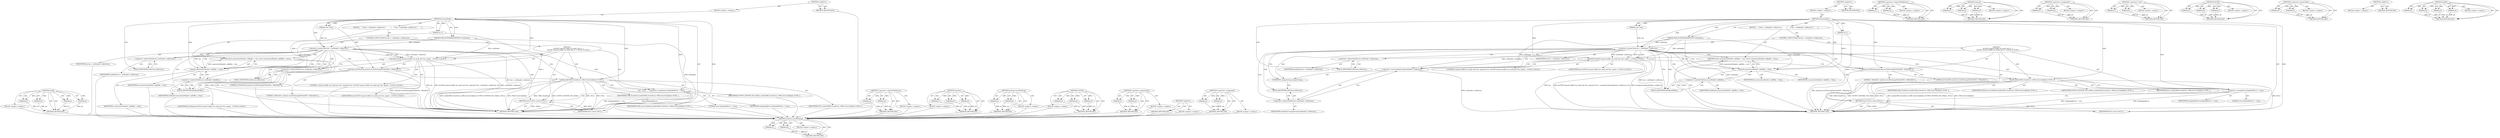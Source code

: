 digraph "notify" {
vulnerable_96 [label=<(METHOD,notify)>];
vulnerable_97 [label=<(PARAM,p1)>];
vulnerable_98 [label=<(PARAM,p2)>];
vulnerable_99 [label=<(PARAM,p3)>];
vulnerable_100 [label=<(PARAM,p4)>];
vulnerable_101 [label=<(BLOCK,&lt;empty&gt;,&lt;empty&gt;)>];
vulnerable_102 [label=<(METHOD_RETURN,ANY)>];
vulnerable_6 [label=<(METHOD,&lt;global&gt;)<SUB>1</SUB>>];
vulnerable_7 [label=<(BLOCK,&lt;empty&gt;,&lt;empty&gt;)<SUB>1</SUB>>];
vulnerable_8 [label=<(METHOD,memsetSafe)<SUB>1</SUB>>];
vulnerable_9 [label=<(PARAM,OMX_BUFFERHEADERTYPE *outHeader)<SUB>1</SUB>>];
vulnerable_10 [label=<(PARAM,int c)<SUB>1</SUB>>];
vulnerable_11 [label=<(PARAM,size_t len)<SUB>1</SUB>>];
vulnerable_12 [label=<(BLOCK,{
     if (len &gt; outHeader-&gt;nAllocLen) {
      ...,{
     if (len &gt; outHeader-&gt;nAllocLen) {
      ...)<SUB>1</SUB>>];
vulnerable_13 [label=<(CONTROL_STRUCTURE,IF,if (len &gt; outHeader-&gt;nAllocLen))<SUB>2</SUB>>];
vulnerable_14 [label=<(&lt;operator&gt;.greaterThan,len &gt; outHeader-&gt;nAllocLen)<SUB>2</SUB>>];
vulnerable_15 [label=<(IDENTIFIER,len,len &gt; outHeader-&gt;nAllocLen)<SUB>2</SUB>>];
vulnerable_16 [label=<(&lt;operator&gt;.indirectFieldAccess,outHeader-&gt;nAllocLen)<SUB>2</SUB>>];
vulnerable_17 [label=<(IDENTIFIER,outHeader,len &gt; outHeader-&gt;nAllocLen)<SUB>2</SUB>>];
vulnerable_18 [label=<(FIELD_IDENTIFIER,nAllocLen,nAllocLen)<SUB>2</SUB>>];
vulnerable_19 [label="<(BLOCK,{
        ALOGE(&quot;memset buffer too small: got %...,{
        ALOGE(&quot;memset buffer too small: got %...)<SUB>2</SUB>>"];
vulnerable_20 [label="<(ALOGE,ALOGE(&quot;memset buffer too small: got %lu, expect...)<SUB>3</SUB>>"];
vulnerable_21 [label="<(LITERAL,&quot;memset buffer too small: got %lu, expected %zu&quot;,ALOGE(&quot;memset buffer too small: got %lu, expect...)<SUB>3</SUB>>"];
vulnerable_22 [label=<(&lt;operator&gt;.indirectFieldAccess,outHeader-&gt;nAllocLen)<SUB>3</SUB>>];
vulnerable_23 [label="<(IDENTIFIER,outHeader,ALOGE(&quot;memset buffer too small: got %lu, expect...)<SUB>3</SUB>>"];
vulnerable_24 [label=<(FIELD_IDENTIFIER,nAllocLen,nAllocLen)<SUB>3</SUB>>];
vulnerable_25 [label="<(IDENTIFIER,len,ALOGE(&quot;memset buffer too small: got %lu, expect...)<SUB>3</SUB>>"];
vulnerable_26 [label=<(android_errorWriteLog,android_errorWriteLog(0x534e4554, &quot;29422022&quot;))<SUB>4</SUB>>];
vulnerable_27 [label=<(LITERAL,0x534e4554,android_errorWriteLog(0x534e4554, &quot;29422022&quot;))<SUB>4</SUB>>];
vulnerable_28 [label=<(LITERAL,&quot;29422022&quot;,android_errorWriteLog(0x534e4554, &quot;29422022&quot;))<SUB>4</SUB>>];
vulnerable_29 [label=<(notify,notify(OMX_EventError, OMX_ErrorUndefined, OUTP...)<SUB>5</SUB>>];
vulnerable_30 [label=<(IDENTIFIER,OMX_EventError,notify(OMX_EventError, OMX_ErrorUndefined, OUTP...)<SUB>5</SUB>>];
vulnerable_31 [label=<(IDENTIFIER,OMX_ErrorUndefined,notify(OMX_EventError, OMX_ErrorUndefined, OUTP...)<SUB>5</SUB>>];
vulnerable_32 [label=<(IDENTIFIER,OUTPUT_BUFFER_TOO_SMALL,notify(OMX_EventError, OMX_ErrorUndefined, OUTP...)<SUB>5</SUB>>];
vulnerable_33 [label=<(IDENTIFIER,NULL,notify(OMX_EventError, OMX_ErrorUndefined, OUTP...)<SUB>5</SUB>>];
vulnerable_34 [label=<(&lt;operator&gt;.assignment,mSignalledError = true)<SUB>6</SUB>>];
vulnerable_35 [label=<(IDENTIFIER,mSignalledError,mSignalledError = true)<SUB>6</SUB>>];
vulnerable_36 [label=<(LITERAL,true,mSignalledError = true)<SUB>6</SUB>>];
vulnerable_37 [label=<(RETURN,return NULL;,return NULL;)<SUB>7</SUB>>];
vulnerable_38 [label=<(IDENTIFIER,NULL,return NULL;)<SUB>7</SUB>>];
vulnerable_39 [label=<(RETURN,return memset(outHeader-&gt;pBuffer, c, len);,return memset(outHeader-&gt;pBuffer, c, len);)<SUB>9</SUB>>];
vulnerable_40 [label=<(memset,memset(outHeader-&gt;pBuffer, c, len))<SUB>9</SUB>>];
vulnerable_41 [label=<(&lt;operator&gt;.indirectFieldAccess,outHeader-&gt;pBuffer)<SUB>9</SUB>>];
vulnerable_42 [label=<(IDENTIFIER,outHeader,memset(outHeader-&gt;pBuffer, c, len))<SUB>9</SUB>>];
vulnerable_43 [label=<(FIELD_IDENTIFIER,pBuffer,pBuffer)<SUB>9</SUB>>];
vulnerable_44 [label=<(IDENTIFIER,c,memset(outHeader-&gt;pBuffer, c, len))<SUB>9</SUB>>];
vulnerable_45 [label=<(IDENTIFIER,len,memset(outHeader-&gt;pBuffer, c, len))<SUB>9</SUB>>];
vulnerable_46 [label=<(METHOD_RETURN,void*)<SUB>1</SUB>>];
vulnerable_48 [label=<(METHOD_RETURN,ANY)<SUB>1</SUB>>];
vulnerable_80 [label=<(METHOD,&lt;operator&gt;.indirectFieldAccess)>];
vulnerable_81 [label=<(PARAM,p1)>];
vulnerable_82 [label=<(PARAM,p2)>];
vulnerable_83 [label=<(BLOCK,&lt;empty&gt;,&lt;empty&gt;)>];
vulnerable_84 [label=<(METHOD_RETURN,ANY)>];
vulnerable_108 [label=<(METHOD,memset)>];
vulnerable_109 [label=<(PARAM,p1)>];
vulnerable_110 [label=<(PARAM,p2)>];
vulnerable_111 [label=<(PARAM,p3)>];
vulnerable_112 [label=<(BLOCK,&lt;empty&gt;,&lt;empty&gt;)>];
vulnerable_113 [label=<(METHOD_RETURN,ANY)>];
vulnerable_91 [label=<(METHOD,android_errorWriteLog)>];
vulnerable_92 [label=<(PARAM,p1)>];
vulnerable_93 [label=<(PARAM,p2)>];
vulnerable_94 [label=<(BLOCK,&lt;empty&gt;,&lt;empty&gt;)>];
vulnerable_95 [label=<(METHOD_RETURN,ANY)>];
vulnerable_85 [label=<(METHOD,ALOGE)>];
vulnerable_86 [label=<(PARAM,p1)>];
vulnerable_87 [label=<(PARAM,p2)>];
vulnerable_88 [label=<(PARAM,p3)>];
vulnerable_89 [label=<(BLOCK,&lt;empty&gt;,&lt;empty&gt;)>];
vulnerable_90 [label=<(METHOD_RETURN,ANY)>];
vulnerable_75 [label=<(METHOD,&lt;operator&gt;.greaterThan)>];
vulnerable_76 [label=<(PARAM,p1)>];
vulnerable_77 [label=<(PARAM,p2)>];
vulnerable_78 [label=<(BLOCK,&lt;empty&gt;,&lt;empty&gt;)>];
vulnerable_79 [label=<(METHOD_RETURN,ANY)>];
vulnerable_69 [label=<(METHOD,&lt;global&gt;)<SUB>1</SUB>>];
vulnerable_70 [label=<(BLOCK,&lt;empty&gt;,&lt;empty&gt;)>];
vulnerable_71 [label=<(METHOD_RETURN,ANY)>];
vulnerable_103 [label=<(METHOD,&lt;operator&gt;.assignment)>];
vulnerable_104 [label=<(PARAM,p1)>];
vulnerable_105 [label=<(PARAM,p2)>];
vulnerable_106 [label=<(BLOCK,&lt;empty&gt;,&lt;empty&gt;)>];
vulnerable_107 [label=<(METHOD_RETURN,ANY)>];
fixed_98 [label=<(METHOD,android_errorWriteLog)>];
fixed_99 [label=<(PARAM,p1)>];
fixed_100 [label=<(PARAM,p2)>];
fixed_101 [label=<(BLOCK,&lt;empty&gt;,&lt;empty&gt;)>];
fixed_102 [label=<(METHOD_RETURN,ANY)>];
fixed_6 [label=<(METHOD,&lt;global&gt;)<SUB>1</SUB>>];
fixed_7 [label=<(BLOCK,&lt;empty&gt;,&lt;empty&gt;)<SUB>1</SUB>>];
fixed_8 [label=<(METHOD,memsetSafe)<SUB>1</SUB>>];
fixed_9 [label=<(PARAM,OMX_BUFFERHEADERTYPE *outHeader)<SUB>1</SUB>>];
fixed_10 [label=<(PARAM,int c)<SUB>1</SUB>>];
fixed_11 [label=<(PARAM,size_t len)<SUB>1</SUB>>];
fixed_12 [label=<(BLOCK,{
     if (len &gt; outHeader-&gt;nAllocLen) {
      ...,{
     if (len &gt; outHeader-&gt;nAllocLen) {
      ...)<SUB>1</SUB>>];
fixed_13 [label=<(CONTROL_STRUCTURE,IF,if (len &gt; outHeader-&gt;nAllocLen))<SUB>2</SUB>>];
fixed_14 [label=<(&lt;operator&gt;.greaterThan,len &gt; outHeader-&gt;nAllocLen)<SUB>2</SUB>>];
fixed_15 [label=<(IDENTIFIER,len,len &gt; outHeader-&gt;nAllocLen)<SUB>2</SUB>>];
fixed_16 [label=<(&lt;operator&gt;.indirectFieldAccess,outHeader-&gt;nAllocLen)<SUB>2</SUB>>];
fixed_17 [label=<(IDENTIFIER,outHeader,len &gt; outHeader-&gt;nAllocLen)<SUB>2</SUB>>];
fixed_18 [label=<(FIELD_IDENTIFIER,nAllocLen,nAllocLen)<SUB>2</SUB>>];
fixed_19 [label="<(BLOCK,{
        ALOGE(&quot;memset buffer too small: got %...,{
        ALOGE(&quot;memset buffer too small: got %...)<SUB>2</SUB>>"];
fixed_20 [label="<(ALOGE,ALOGE(&quot;memset buffer too small: got %lu, expect...)<SUB>3</SUB>>"];
fixed_21 [label="<(LITERAL,&quot;memset buffer too small: got %lu, expected %zu&quot;,ALOGE(&quot;memset buffer too small: got %lu, expect...)<SUB>3</SUB>>"];
fixed_22 [label=<(&lt;operator&gt;.cast,(unsigned long)outHeader-&gt;nAllocLen)<SUB>3</SUB>>];
fixed_23 [label=<(UNKNOWN,unsigned long,unsigned long)<SUB>3</SUB>>];
fixed_24 [label=<(&lt;operator&gt;.indirectFieldAccess,outHeader-&gt;nAllocLen)<SUB>3</SUB>>];
fixed_25 [label=<(IDENTIFIER,outHeader,(unsigned long)outHeader-&gt;nAllocLen)<SUB>3</SUB>>];
fixed_26 [label=<(FIELD_IDENTIFIER,nAllocLen,nAllocLen)<SUB>3</SUB>>];
fixed_27 [label="<(IDENTIFIER,len,ALOGE(&quot;memset buffer too small: got %lu, expect...)<SUB>3</SUB>>"];
fixed_28 [label=<(android_errorWriteLog,android_errorWriteLog(0x534e4554, &quot;29422022&quot;))<SUB>4</SUB>>];
fixed_29 [label=<(LITERAL,0x534e4554,android_errorWriteLog(0x534e4554, &quot;29422022&quot;))<SUB>4</SUB>>];
fixed_30 [label=<(LITERAL,&quot;29422022&quot;,android_errorWriteLog(0x534e4554, &quot;29422022&quot;))<SUB>4</SUB>>];
fixed_31 [label=<(notify,notify(OMX_EventError, OMX_ErrorUndefined, OUTP...)<SUB>5</SUB>>];
fixed_32 [label=<(IDENTIFIER,OMX_EventError,notify(OMX_EventError, OMX_ErrorUndefined, OUTP...)<SUB>5</SUB>>];
fixed_33 [label=<(IDENTIFIER,OMX_ErrorUndefined,notify(OMX_EventError, OMX_ErrorUndefined, OUTP...)<SUB>5</SUB>>];
fixed_34 [label=<(IDENTIFIER,OUTPUT_BUFFER_TOO_SMALL,notify(OMX_EventError, OMX_ErrorUndefined, OUTP...)<SUB>5</SUB>>];
fixed_35 [label=<(IDENTIFIER,NULL,notify(OMX_EventError, OMX_ErrorUndefined, OUTP...)<SUB>5</SUB>>];
fixed_36 [label=<(&lt;operator&gt;.assignment,mSignalledError = true)<SUB>6</SUB>>];
fixed_37 [label=<(IDENTIFIER,mSignalledError,mSignalledError = true)<SUB>6</SUB>>];
fixed_38 [label=<(LITERAL,true,mSignalledError = true)<SUB>6</SUB>>];
fixed_39 [label=<(RETURN,return NULL;,return NULL;)<SUB>7</SUB>>];
fixed_40 [label=<(IDENTIFIER,NULL,return NULL;)<SUB>7</SUB>>];
fixed_41 [label=<(RETURN,return memset(outHeader-&gt;pBuffer, c, len);,return memset(outHeader-&gt;pBuffer, c, len);)<SUB>9</SUB>>];
fixed_42 [label=<(memset,memset(outHeader-&gt;pBuffer, c, len))<SUB>9</SUB>>];
fixed_43 [label=<(&lt;operator&gt;.indirectFieldAccess,outHeader-&gt;pBuffer)<SUB>9</SUB>>];
fixed_44 [label=<(IDENTIFIER,outHeader,memset(outHeader-&gt;pBuffer, c, len))<SUB>9</SUB>>];
fixed_45 [label=<(FIELD_IDENTIFIER,pBuffer,pBuffer)<SUB>9</SUB>>];
fixed_46 [label=<(IDENTIFIER,c,memset(outHeader-&gt;pBuffer, c, len))<SUB>9</SUB>>];
fixed_47 [label=<(IDENTIFIER,len,memset(outHeader-&gt;pBuffer, c, len))<SUB>9</SUB>>];
fixed_48 [label=<(METHOD_RETURN,void*)<SUB>1</SUB>>];
fixed_50 [label=<(METHOD_RETURN,ANY)<SUB>1</SUB>>];
fixed_82 [label=<(METHOD,&lt;operator&gt;.indirectFieldAccess)>];
fixed_83 [label=<(PARAM,p1)>];
fixed_84 [label=<(PARAM,p2)>];
fixed_85 [label=<(BLOCK,&lt;empty&gt;,&lt;empty&gt;)>];
fixed_86 [label=<(METHOD_RETURN,ANY)>];
fixed_115 [label=<(METHOD,memset)>];
fixed_116 [label=<(PARAM,p1)>];
fixed_117 [label=<(PARAM,p2)>];
fixed_118 [label=<(PARAM,p3)>];
fixed_119 [label=<(BLOCK,&lt;empty&gt;,&lt;empty&gt;)>];
fixed_120 [label=<(METHOD_RETURN,ANY)>];
fixed_110 [label=<(METHOD,&lt;operator&gt;.assignment)>];
fixed_111 [label=<(PARAM,p1)>];
fixed_112 [label=<(PARAM,p2)>];
fixed_113 [label=<(BLOCK,&lt;empty&gt;,&lt;empty&gt;)>];
fixed_114 [label=<(METHOD_RETURN,ANY)>];
fixed_93 [label=<(METHOD,&lt;operator&gt;.cast)>];
fixed_94 [label=<(PARAM,p1)>];
fixed_95 [label=<(PARAM,p2)>];
fixed_96 [label=<(BLOCK,&lt;empty&gt;,&lt;empty&gt;)>];
fixed_97 [label=<(METHOD_RETURN,ANY)>];
fixed_87 [label=<(METHOD,ALOGE)>];
fixed_88 [label=<(PARAM,p1)>];
fixed_89 [label=<(PARAM,p2)>];
fixed_90 [label=<(PARAM,p3)>];
fixed_91 [label=<(BLOCK,&lt;empty&gt;,&lt;empty&gt;)>];
fixed_92 [label=<(METHOD_RETURN,ANY)>];
fixed_77 [label=<(METHOD,&lt;operator&gt;.greaterThan)>];
fixed_78 [label=<(PARAM,p1)>];
fixed_79 [label=<(PARAM,p2)>];
fixed_80 [label=<(BLOCK,&lt;empty&gt;,&lt;empty&gt;)>];
fixed_81 [label=<(METHOD_RETURN,ANY)>];
fixed_71 [label=<(METHOD,&lt;global&gt;)<SUB>1</SUB>>];
fixed_72 [label=<(BLOCK,&lt;empty&gt;,&lt;empty&gt;)>];
fixed_73 [label=<(METHOD_RETURN,ANY)>];
fixed_103 [label=<(METHOD,notify)>];
fixed_104 [label=<(PARAM,p1)>];
fixed_105 [label=<(PARAM,p2)>];
fixed_106 [label=<(PARAM,p3)>];
fixed_107 [label=<(PARAM,p4)>];
fixed_108 [label=<(BLOCK,&lt;empty&gt;,&lt;empty&gt;)>];
fixed_109 [label=<(METHOD_RETURN,ANY)>];
vulnerable_96 -> vulnerable_97  [key=0, label="AST: "];
vulnerable_96 -> vulnerable_97  [key=1, label="DDG: "];
vulnerable_96 -> vulnerable_101  [key=0, label="AST: "];
vulnerable_96 -> vulnerable_98  [key=0, label="AST: "];
vulnerable_96 -> vulnerable_98  [key=1, label="DDG: "];
vulnerable_96 -> vulnerable_102  [key=0, label="AST: "];
vulnerable_96 -> vulnerable_102  [key=1, label="CFG: "];
vulnerable_96 -> vulnerable_99  [key=0, label="AST: "];
vulnerable_96 -> vulnerable_99  [key=1, label="DDG: "];
vulnerable_96 -> vulnerable_100  [key=0, label="AST: "];
vulnerable_96 -> vulnerable_100  [key=1, label="DDG: "];
vulnerable_97 -> vulnerable_102  [key=0, label="DDG: p1"];
vulnerable_98 -> vulnerable_102  [key=0, label="DDG: p2"];
vulnerable_99 -> vulnerable_102  [key=0, label="DDG: p3"];
vulnerable_100 -> vulnerable_102  [key=0, label="DDG: p4"];
vulnerable_101 -> fixed_98  [key=0];
vulnerable_102 -> fixed_98  [key=0];
vulnerable_6 -> vulnerable_7  [key=0, label="AST: "];
vulnerable_6 -> vulnerable_48  [key=0, label="AST: "];
vulnerable_6 -> vulnerable_48  [key=1, label="CFG: "];
vulnerable_7 -> vulnerable_8  [key=0, label="AST: "];
vulnerable_8 -> vulnerable_9  [key=0, label="AST: "];
vulnerable_8 -> vulnerable_9  [key=1, label="DDG: "];
vulnerable_8 -> vulnerable_10  [key=0, label="AST: "];
vulnerable_8 -> vulnerable_10  [key=1, label="DDG: "];
vulnerable_8 -> vulnerable_11  [key=0, label="AST: "];
vulnerable_8 -> vulnerable_11  [key=1, label="DDG: "];
vulnerable_8 -> vulnerable_12  [key=0, label="AST: "];
vulnerable_8 -> vulnerable_46  [key=0, label="AST: "];
vulnerable_8 -> vulnerable_18  [key=0, label="CFG: "];
vulnerable_8 -> vulnerable_14  [key=0, label="DDG: "];
vulnerable_8 -> vulnerable_34  [key=0, label="DDG: "];
vulnerable_8 -> vulnerable_40  [key=0, label="DDG: "];
vulnerable_8 -> vulnerable_20  [key=0, label="DDG: "];
vulnerable_8 -> vulnerable_26  [key=0, label="DDG: "];
vulnerable_8 -> vulnerable_29  [key=0, label="DDG: "];
vulnerable_8 -> vulnerable_38  [key=0, label="DDG: "];
vulnerable_9 -> vulnerable_46  [key=0, label="DDG: outHeader"];
vulnerable_9 -> vulnerable_14  [key=0, label="DDG: outHeader"];
vulnerable_9 -> vulnerable_40  [key=0, label="DDG: outHeader"];
vulnerable_9 -> vulnerable_20  [key=0, label="DDG: outHeader"];
vulnerable_10 -> vulnerable_46  [key=0, label="DDG: c"];
vulnerable_10 -> vulnerable_40  [key=0, label="DDG: c"];
vulnerable_11 -> vulnerable_14  [key=0, label="DDG: len"];
vulnerable_12 -> vulnerable_13  [key=0, label="AST: "];
vulnerable_12 -> vulnerable_39  [key=0, label="AST: "];
vulnerable_13 -> vulnerable_14  [key=0, label="AST: "];
vulnerable_13 -> vulnerable_19  [key=0, label="AST: "];
vulnerable_14 -> vulnerable_15  [key=0, label="AST: "];
vulnerable_14 -> vulnerable_16  [key=0, label="AST: "];
vulnerable_14 -> vulnerable_24  [key=0, label="CFG: "];
vulnerable_14 -> vulnerable_24  [key=1, label="CDG: "];
vulnerable_14 -> vulnerable_43  [key=0, label="CFG: "];
vulnerable_14 -> vulnerable_43  [key=1, label="CDG: "];
vulnerable_14 -> vulnerable_46  [key=0, label="DDG: len &gt; outHeader-&gt;nAllocLen"];
vulnerable_14 -> vulnerable_40  [key=0, label="DDG: len"];
vulnerable_14 -> vulnerable_40  [key=1, label="CDG: "];
vulnerable_14 -> vulnerable_20  [key=0, label="DDG: outHeader-&gt;nAllocLen"];
vulnerable_14 -> vulnerable_20  [key=1, label="DDG: len"];
vulnerable_14 -> vulnerable_20  [key=2, label="CDG: "];
vulnerable_14 -> vulnerable_34  [key=0, label="CDG: "];
vulnerable_14 -> vulnerable_26  [key=0, label="CDG: "];
vulnerable_14 -> vulnerable_37  [key=0, label="CDG: "];
vulnerable_14 -> vulnerable_22  [key=0, label="CDG: "];
vulnerable_14 -> vulnerable_41  [key=0, label="CDG: "];
vulnerable_14 -> vulnerable_29  [key=0, label="CDG: "];
vulnerable_14 -> vulnerable_39  [key=0, label="CDG: "];
vulnerable_15 -> fixed_98  [key=0];
vulnerable_16 -> vulnerable_17  [key=0, label="AST: "];
vulnerable_16 -> vulnerable_18  [key=0, label="AST: "];
vulnerable_16 -> vulnerable_14  [key=0, label="CFG: "];
vulnerable_17 -> fixed_98  [key=0];
vulnerable_18 -> vulnerable_16  [key=0, label="CFG: "];
vulnerable_19 -> vulnerable_20  [key=0, label="AST: "];
vulnerable_19 -> vulnerable_26  [key=0, label="AST: "];
vulnerable_19 -> vulnerable_29  [key=0, label="AST: "];
vulnerable_19 -> vulnerable_34  [key=0, label="AST: "];
vulnerable_19 -> vulnerable_37  [key=0, label="AST: "];
vulnerable_20 -> vulnerable_21  [key=0, label="AST: "];
vulnerable_20 -> vulnerable_22  [key=0, label="AST: "];
vulnerable_20 -> vulnerable_25  [key=0, label="AST: "];
vulnerable_20 -> vulnerable_26  [key=0, label="CFG: "];
vulnerable_20 -> vulnerable_46  [key=0, label="DDG: outHeader-&gt;nAllocLen"];
vulnerable_20 -> vulnerable_46  [key=1, label="DDG: len"];
vulnerable_20 -> vulnerable_46  [key=2, label="DDG: ALOGE(&quot;memset buffer too small: got %lu, expected %zu&quot;, outHeader-&gt;nAllocLen, len)"];
vulnerable_21 -> fixed_98  [key=0];
vulnerable_22 -> vulnerable_23  [key=0, label="AST: "];
vulnerable_22 -> vulnerable_24  [key=0, label="AST: "];
vulnerable_22 -> vulnerable_20  [key=0, label="CFG: "];
vulnerable_23 -> fixed_98  [key=0];
vulnerable_24 -> vulnerable_22  [key=0, label="CFG: "];
vulnerable_25 -> fixed_98  [key=0];
vulnerable_26 -> vulnerable_27  [key=0, label="AST: "];
vulnerable_26 -> vulnerable_28  [key=0, label="AST: "];
vulnerable_26 -> vulnerable_29  [key=0, label="CFG: "];
vulnerable_26 -> vulnerable_46  [key=0, label="DDG: android_errorWriteLog(0x534e4554, &quot;29422022&quot;)"];
vulnerable_27 -> fixed_98  [key=0];
vulnerable_28 -> fixed_98  [key=0];
vulnerable_29 -> vulnerable_30  [key=0, label="AST: "];
vulnerable_29 -> vulnerable_31  [key=0, label="AST: "];
vulnerable_29 -> vulnerable_32  [key=0, label="AST: "];
vulnerable_29 -> vulnerable_33  [key=0, label="AST: "];
vulnerable_29 -> vulnerable_34  [key=0, label="CFG: "];
vulnerable_29 -> vulnerable_46  [key=0, label="DDG: OMX_EventError"];
vulnerable_29 -> vulnerable_46  [key=1, label="DDG: OUTPUT_BUFFER_TOO_SMALL"];
vulnerable_29 -> vulnerable_46  [key=2, label="DDG: NULL"];
vulnerable_29 -> vulnerable_46  [key=3, label="DDG: notify(OMX_EventError, OMX_ErrorUndefined, OUTPUT_BUFFER_TOO_SMALL, NULL)"];
vulnerable_29 -> vulnerable_46  [key=4, label="DDG: OMX_ErrorUndefined"];
vulnerable_29 -> vulnerable_38  [key=0, label="DDG: NULL"];
vulnerable_30 -> fixed_98  [key=0];
vulnerable_31 -> fixed_98  [key=0];
vulnerable_32 -> fixed_98  [key=0];
vulnerable_33 -> fixed_98  [key=0];
vulnerable_34 -> vulnerable_35  [key=0, label="AST: "];
vulnerable_34 -> vulnerable_36  [key=0, label="AST: "];
vulnerable_34 -> vulnerable_37  [key=0, label="CFG: "];
vulnerable_34 -> vulnerable_46  [key=0, label="DDG: mSignalledError = true"];
vulnerable_34 -> vulnerable_46  [key=1, label="DDG: mSignalledError"];
vulnerable_35 -> fixed_98  [key=0];
vulnerable_36 -> fixed_98  [key=0];
vulnerable_37 -> vulnerable_38  [key=0, label="AST: "];
vulnerable_37 -> vulnerable_46  [key=0, label="CFG: "];
vulnerable_37 -> vulnerable_46  [key=1, label="DDG: &lt;RET&gt;"];
vulnerable_38 -> vulnerable_37  [key=0, label="DDG: NULL"];
vulnerable_39 -> vulnerable_40  [key=0, label="AST: "];
vulnerable_39 -> vulnerable_46  [key=0, label="CFG: "];
vulnerable_39 -> vulnerable_46  [key=1, label="DDG: &lt;RET&gt;"];
vulnerable_40 -> vulnerable_41  [key=0, label="AST: "];
vulnerable_40 -> vulnerable_44  [key=0, label="AST: "];
vulnerable_40 -> vulnerable_45  [key=0, label="AST: "];
vulnerable_40 -> vulnerable_39  [key=0, label="CFG: "];
vulnerable_40 -> vulnerable_39  [key=1, label="DDG: memset(outHeader-&gt;pBuffer, c, len)"];
vulnerable_41 -> vulnerable_42  [key=0, label="AST: "];
vulnerable_41 -> vulnerable_43  [key=0, label="AST: "];
vulnerable_41 -> vulnerable_40  [key=0, label="CFG: "];
vulnerable_42 -> fixed_98  [key=0];
vulnerable_43 -> vulnerable_41  [key=0, label="CFG: "];
vulnerable_44 -> fixed_98  [key=0];
vulnerable_45 -> fixed_98  [key=0];
vulnerable_46 -> fixed_98  [key=0];
vulnerable_48 -> fixed_98  [key=0];
vulnerable_80 -> vulnerable_81  [key=0, label="AST: "];
vulnerable_80 -> vulnerable_81  [key=1, label="DDG: "];
vulnerable_80 -> vulnerable_83  [key=0, label="AST: "];
vulnerable_80 -> vulnerable_82  [key=0, label="AST: "];
vulnerable_80 -> vulnerable_82  [key=1, label="DDG: "];
vulnerable_80 -> vulnerable_84  [key=0, label="AST: "];
vulnerable_80 -> vulnerable_84  [key=1, label="CFG: "];
vulnerable_81 -> vulnerable_84  [key=0, label="DDG: p1"];
vulnerable_82 -> vulnerable_84  [key=0, label="DDG: p2"];
vulnerable_83 -> fixed_98  [key=0];
vulnerable_84 -> fixed_98  [key=0];
vulnerable_108 -> vulnerable_109  [key=0, label="AST: "];
vulnerable_108 -> vulnerable_109  [key=1, label="DDG: "];
vulnerable_108 -> vulnerable_112  [key=0, label="AST: "];
vulnerable_108 -> vulnerable_110  [key=0, label="AST: "];
vulnerable_108 -> vulnerable_110  [key=1, label="DDG: "];
vulnerable_108 -> vulnerable_113  [key=0, label="AST: "];
vulnerable_108 -> vulnerable_113  [key=1, label="CFG: "];
vulnerable_108 -> vulnerable_111  [key=0, label="AST: "];
vulnerable_108 -> vulnerable_111  [key=1, label="DDG: "];
vulnerable_109 -> vulnerable_113  [key=0, label="DDG: p1"];
vulnerable_110 -> vulnerable_113  [key=0, label="DDG: p2"];
vulnerable_111 -> vulnerable_113  [key=0, label="DDG: p3"];
vulnerable_112 -> fixed_98  [key=0];
vulnerable_113 -> fixed_98  [key=0];
vulnerable_91 -> vulnerable_92  [key=0, label="AST: "];
vulnerable_91 -> vulnerable_92  [key=1, label="DDG: "];
vulnerable_91 -> vulnerable_94  [key=0, label="AST: "];
vulnerable_91 -> vulnerable_93  [key=0, label="AST: "];
vulnerable_91 -> vulnerable_93  [key=1, label="DDG: "];
vulnerable_91 -> vulnerable_95  [key=0, label="AST: "];
vulnerable_91 -> vulnerable_95  [key=1, label="CFG: "];
vulnerable_92 -> vulnerable_95  [key=0, label="DDG: p1"];
vulnerable_93 -> vulnerable_95  [key=0, label="DDG: p2"];
vulnerable_94 -> fixed_98  [key=0];
vulnerable_95 -> fixed_98  [key=0];
vulnerable_85 -> vulnerable_86  [key=0, label="AST: "];
vulnerable_85 -> vulnerable_86  [key=1, label="DDG: "];
vulnerable_85 -> vulnerable_89  [key=0, label="AST: "];
vulnerable_85 -> vulnerable_87  [key=0, label="AST: "];
vulnerable_85 -> vulnerable_87  [key=1, label="DDG: "];
vulnerable_85 -> vulnerable_90  [key=0, label="AST: "];
vulnerable_85 -> vulnerable_90  [key=1, label="CFG: "];
vulnerable_85 -> vulnerable_88  [key=0, label="AST: "];
vulnerable_85 -> vulnerable_88  [key=1, label="DDG: "];
vulnerable_86 -> vulnerable_90  [key=0, label="DDG: p1"];
vulnerable_87 -> vulnerable_90  [key=0, label="DDG: p2"];
vulnerable_88 -> vulnerable_90  [key=0, label="DDG: p3"];
vulnerable_89 -> fixed_98  [key=0];
vulnerable_90 -> fixed_98  [key=0];
vulnerable_75 -> vulnerable_76  [key=0, label="AST: "];
vulnerable_75 -> vulnerable_76  [key=1, label="DDG: "];
vulnerable_75 -> vulnerable_78  [key=0, label="AST: "];
vulnerable_75 -> vulnerable_77  [key=0, label="AST: "];
vulnerable_75 -> vulnerable_77  [key=1, label="DDG: "];
vulnerable_75 -> vulnerable_79  [key=0, label="AST: "];
vulnerable_75 -> vulnerable_79  [key=1, label="CFG: "];
vulnerable_76 -> vulnerable_79  [key=0, label="DDG: p1"];
vulnerable_77 -> vulnerable_79  [key=0, label="DDG: p2"];
vulnerable_78 -> fixed_98  [key=0];
vulnerable_79 -> fixed_98  [key=0];
vulnerable_69 -> vulnerable_70  [key=0, label="AST: "];
vulnerable_69 -> vulnerable_71  [key=0, label="AST: "];
vulnerable_69 -> vulnerable_71  [key=1, label="CFG: "];
vulnerable_70 -> fixed_98  [key=0];
vulnerable_71 -> fixed_98  [key=0];
vulnerable_103 -> vulnerable_104  [key=0, label="AST: "];
vulnerable_103 -> vulnerable_104  [key=1, label="DDG: "];
vulnerable_103 -> vulnerable_106  [key=0, label="AST: "];
vulnerable_103 -> vulnerable_105  [key=0, label="AST: "];
vulnerable_103 -> vulnerable_105  [key=1, label="DDG: "];
vulnerable_103 -> vulnerable_107  [key=0, label="AST: "];
vulnerable_103 -> vulnerable_107  [key=1, label="CFG: "];
vulnerable_104 -> vulnerable_107  [key=0, label="DDG: p1"];
vulnerable_105 -> vulnerable_107  [key=0, label="DDG: p2"];
vulnerable_106 -> fixed_98  [key=0];
vulnerable_107 -> fixed_98  [key=0];
fixed_98 -> fixed_99  [key=0, label="AST: "];
fixed_98 -> fixed_99  [key=1, label="DDG: "];
fixed_98 -> fixed_101  [key=0, label="AST: "];
fixed_98 -> fixed_100  [key=0, label="AST: "];
fixed_98 -> fixed_100  [key=1, label="DDG: "];
fixed_98 -> fixed_102  [key=0, label="AST: "];
fixed_98 -> fixed_102  [key=1, label="CFG: "];
fixed_99 -> fixed_102  [key=0, label="DDG: p1"];
fixed_100 -> fixed_102  [key=0, label="DDG: p2"];
fixed_6 -> fixed_7  [key=0, label="AST: "];
fixed_6 -> fixed_50  [key=0, label="AST: "];
fixed_6 -> fixed_50  [key=1, label="CFG: "];
fixed_7 -> fixed_8  [key=0, label="AST: "];
fixed_8 -> fixed_9  [key=0, label="AST: "];
fixed_8 -> fixed_9  [key=1, label="DDG: "];
fixed_8 -> fixed_10  [key=0, label="AST: "];
fixed_8 -> fixed_10  [key=1, label="DDG: "];
fixed_8 -> fixed_11  [key=0, label="AST: "];
fixed_8 -> fixed_11  [key=1, label="DDG: "];
fixed_8 -> fixed_12  [key=0, label="AST: "];
fixed_8 -> fixed_48  [key=0, label="AST: "];
fixed_8 -> fixed_18  [key=0, label="CFG: "];
fixed_8 -> fixed_14  [key=0, label="DDG: "];
fixed_8 -> fixed_36  [key=0, label="DDG: "];
fixed_8 -> fixed_42  [key=0, label="DDG: "];
fixed_8 -> fixed_20  [key=0, label="DDG: "];
fixed_8 -> fixed_28  [key=0, label="DDG: "];
fixed_8 -> fixed_31  [key=0, label="DDG: "];
fixed_8 -> fixed_40  [key=0, label="DDG: "];
fixed_9 -> fixed_48  [key=0, label="DDG: outHeader"];
fixed_9 -> fixed_14  [key=0, label="DDG: outHeader"];
fixed_9 -> fixed_42  [key=0, label="DDG: outHeader"];
fixed_9 -> fixed_20  [key=0, label="DDG: outHeader"];
fixed_9 -> fixed_22  [key=0, label="DDG: outHeader"];
fixed_10 -> fixed_48  [key=0, label="DDG: c"];
fixed_10 -> fixed_42  [key=0, label="DDG: c"];
fixed_11 -> fixed_14  [key=0, label="DDG: len"];
fixed_12 -> fixed_13  [key=0, label="AST: "];
fixed_12 -> fixed_41  [key=0, label="AST: "];
fixed_13 -> fixed_14  [key=0, label="AST: "];
fixed_13 -> fixed_19  [key=0, label="AST: "];
fixed_14 -> fixed_15  [key=0, label="AST: "];
fixed_14 -> fixed_16  [key=0, label="AST: "];
fixed_14 -> fixed_23  [key=0, label="CFG: "];
fixed_14 -> fixed_23  [key=1, label="CDG: "];
fixed_14 -> fixed_45  [key=0, label="CFG: "];
fixed_14 -> fixed_45  [key=1, label="CDG: "];
fixed_14 -> fixed_48  [key=0, label="DDG: len &gt; outHeader-&gt;nAllocLen"];
fixed_14 -> fixed_42  [key=0, label="DDG: len"];
fixed_14 -> fixed_42  [key=1, label="CDG: "];
fixed_14 -> fixed_20  [key=0, label="DDG: outHeader-&gt;nAllocLen"];
fixed_14 -> fixed_20  [key=1, label="DDG: len"];
fixed_14 -> fixed_20  [key=2, label="CDG: "];
fixed_14 -> fixed_22  [key=0, label="DDG: outHeader-&gt;nAllocLen"];
fixed_14 -> fixed_22  [key=1, label="CDG: "];
fixed_14 -> fixed_24  [key=0, label="CDG: "];
fixed_14 -> fixed_26  [key=0, label="CDG: "];
fixed_14 -> fixed_28  [key=0, label="CDG: "];
fixed_14 -> fixed_36  [key=0, label="CDG: "];
fixed_14 -> fixed_41  [key=0, label="CDG: "];
fixed_14 -> fixed_39  [key=0, label="CDG: "];
fixed_14 -> fixed_31  [key=0, label="CDG: "];
fixed_14 -> fixed_43  [key=0, label="CDG: "];
fixed_16 -> fixed_17  [key=0, label="AST: "];
fixed_16 -> fixed_18  [key=0, label="AST: "];
fixed_16 -> fixed_14  [key=0, label="CFG: "];
fixed_18 -> fixed_16  [key=0, label="CFG: "];
fixed_19 -> fixed_20  [key=0, label="AST: "];
fixed_19 -> fixed_28  [key=0, label="AST: "];
fixed_19 -> fixed_31  [key=0, label="AST: "];
fixed_19 -> fixed_36  [key=0, label="AST: "];
fixed_19 -> fixed_39  [key=0, label="AST: "];
fixed_20 -> fixed_21  [key=0, label="AST: "];
fixed_20 -> fixed_22  [key=0, label="AST: "];
fixed_20 -> fixed_27  [key=0, label="AST: "];
fixed_20 -> fixed_28  [key=0, label="CFG: "];
fixed_20 -> fixed_48  [key=0, label="DDG: (unsigned long)outHeader-&gt;nAllocLen"];
fixed_20 -> fixed_48  [key=1, label="DDG: len"];
fixed_20 -> fixed_48  [key=2, label="DDG: ALOGE(&quot;memset buffer too small: got %lu, expected %zu&quot;, (unsigned long)outHeader-&gt;nAllocLen, len)"];
fixed_22 -> fixed_23  [key=0, label="AST: "];
fixed_22 -> fixed_24  [key=0, label="AST: "];
fixed_22 -> fixed_20  [key=0, label="CFG: "];
fixed_22 -> fixed_48  [key=0, label="DDG: outHeader-&gt;nAllocLen"];
fixed_23 -> fixed_26  [key=0, label="CFG: "];
fixed_24 -> fixed_25  [key=0, label="AST: "];
fixed_24 -> fixed_26  [key=0, label="AST: "];
fixed_24 -> fixed_22  [key=0, label="CFG: "];
fixed_26 -> fixed_24  [key=0, label="CFG: "];
fixed_28 -> fixed_29  [key=0, label="AST: "];
fixed_28 -> fixed_30  [key=0, label="AST: "];
fixed_28 -> fixed_31  [key=0, label="CFG: "];
fixed_28 -> fixed_48  [key=0, label="DDG: android_errorWriteLog(0x534e4554, &quot;29422022&quot;)"];
fixed_31 -> fixed_32  [key=0, label="AST: "];
fixed_31 -> fixed_33  [key=0, label="AST: "];
fixed_31 -> fixed_34  [key=0, label="AST: "];
fixed_31 -> fixed_35  [key=0, label="AST: "];
fixed_31 -> fixed_36  [key=0, label="CFG: "];
fixed_31 -> fixed_48  [key=0, label="DDG: OMX_EventError"];
fixed_31 -> fixed_48  [key=1, label="DDG: OUTPUT_BUFFER_TOO_SMALL"];
fixed_31 -> fixed_48  [key=2, label="DDG: NULL"];
fixed_31 -> fixed_48  [key=3, label="DDG: notify(OMX_EventError, OMX_ErrorUndefined, OUTPUT_BUFFER_TOO_SMALL, NULL)"];
fixed_31 -> fixed_48  [key=4, label="DDG: OMX_ErrorUndefined"];
fixed_31 -> fixed_40  [key=0, label="DDG: NULL"];
fixed_36 -> fixed_37  [key=0, label="AST: "];
fixed_36 -> fixed_38  [key=0, label="AST: "];
fixed_36 -> fixed_39  [key=0, label="CFG: "];
fixed_36 -> fixed_48  [key=0, label="DDG: mSignalledError = true"];
fixed_36 -> fixed_48  [key=1, label="DDG: mSignalledError"];
fixed_39 -> fixed_40  [key=0, label="AST: "];
fixed_39 -> fixed_48  [key=0, label="CFG: "];
fixed_39 -> fixed_48  [key=1, label="DDG: &lt;RET&gt;"];
fixed_40 -> fixed_39  [key=0, label="DDG: NULL"];
fixed_41 -> fixed_42  [key=0, label="AST: "];
fixed_41 -> fixed_48  [key=0, label="CFG: "];
fixed_41 -> fixed_48  [key=1, label="DDG: &lt;RET&gt;"];
fixed_42 -> fixed_43  [key=0, label="AST: "];
fixed_42 -> fixed_46  [key=0, label="AST: "];
fixed_42 -> fixed_47  [key=0, label="AST: "];
fixed_42 -> fixed_41  [key=0, label="CFG: "];
fixed_42 -> fixed_41  [key=1, label="DDG: memset(outHeader-&gt;pBuffer, c, len)"];
fixed_43 -> fixed_44  [key=0, label="AST: "];
fixed_43 -> fixed_45  [key=0, label="AST: "];
fixed_43 -> fixed_42  [key=0, label="CFG: "];
fixed_45 -> fixed_43  [key=0, label="CFG: "];
fixed_82 -> fixed_83  [key=0, label="AST: "];
fixed_82 -> fixed_83  [key=1, label="DDG: "];
fixed_82 -> fixed_85  [key=0, label="AST: "];
fixed_82 -> fixed_84  [key=0, label="AST: "];
fixed_82 -> fixed_84  [key=1, label="DDG: "];
fixed_82 -> fixed_86  [key=0, label="AST: "];
fixed_82 -> fixed_86  [key=1, label="CFG: "];
fixed_83 -> fixed_86  [key=0, label="DDG: p1"];
fixed_84 -> fixed_86  [key=0, label="DDG: p2"];
fixed_115 -> fixed_116  [key=0, label="AST: "];
fixed_115 -> fixed_116  [key=1, label="DDG: "];
fixed_115 -> fixed_119  [key=0, label="AST: "];
fixed_115 -> fixed_117  [key=0, label="AST: "];
fixed_115 -> fixed_117  [key=1, label="DDG: "];
fixed_115 -> fixed_120  [key=0, label="AST: "];
fixed_115 -> fixed_120  [key=1, label="CFG: "];
fixed_115 -> fixed_118  [key=0, label="AST: "];
fixed_115 -> fixed_118  [key=1, label="DDG: "];
fixed_116 -> fixed_120  [key=0, label="DDG: p1"];
fixed_117 -> fixed_120  [key=0, label="DDG: p2"];
fixed_118 -> fixed_120  [key=0, label="DDG: p3"];
fixed_110 -> fixed_111  [key=0, label="AST: "];
fixed_110 -> fixed_111  [key=1, label="DDG: "];
fixed_110 -> fixed_113  [key=0, label="AST: "];
fixed_110 -> fixed_112  [key=0, label="AST: "];
fixed_110 -> fixed_112  [key=1, label="DDG: "];
fixed_110 -> fixed_114  [key=0, label="AST: "];
fixed_110 -> fixed_114  [key=1, label="CFG: "];
fixed_111 -> fixed_114  [key=0, label="DDG: p1"];
fixed_112 -> fixed_114  [key=0, label="DDG: p2"];
fixed_93 -> fixed_94  [key=0, label="AST: "];
fixed_93 -> fixed_94  [key=1, label="DDG: "];
fixed_93 -> fixed_96  [key=0, label="AST: "];
fixed_93 -> fixed_95  [key=0, label="AST: "];
fixed_93 -> fixed_95  [key=1, label="DDG: "];
fixed_93 -> fixed_97  [key=0, label="AST: "];
fixed_93 -> fixed_97  [key=1, label="CFG: "];
fixed_94 -> fixed_97  [key=0, label="DDG: p1"];
fixed_95 -> fixed_97  [key=0, label="DDG: p2"];
fixed_87 -> fixed_88  [key=0, label="AST: "];
fixed_87 -> fixed_88  [key=1, label="DDG: "];
fixed_87 -> fixed_91  [key=0, label="AST: "];
fixed_87 -> fixed_89  [key=0, label="AST: "];
fixed_87 -> fixed_89  [key=1, label="DDG: "];
fixed_87 -> fixed_92  [key=0, label="AST: "];
fixed_87 -> fixed_92  [key=1, label="CFG: "];
fixed_87 -> fixed_90  [key=0, label="AST: "];
fixed_87 -> fixed_90  [key=1, label="DDG: "];
fixed_88 -> fixed_92  [key=0, label="DDG: p1"];
fixed_89 -> fixed_92  [key=0, label="DDG: p2"];
fixed_90 -> fixed_92  [key=0, label="DDG: p3"];
fixed_77 -> fixed_78  [key=0, label="AST: "];
fixed_77 -> fixed_78  [key=1, label="DDG: "];
fixed_77 -> fixed_80  [key=0, label="AST: "];
fixed_77 -> fixed_79  [key=0, label="AST: "];
fixed_77 -> fixed_79  [key=1, label="DDG: "];
fixed_77 -> fixed_81  [key=0, label="AST: "];
fixed_77 -> fixed_81  [key=1, label="CFG: "];
fixed_78 -> fixed_81  [key=0, label="DDG: p1"];
fixed_79 -> fixed_81  [key=0, label="DDG: p2"];
fixed_71 -> fixed_72  [key=0, label="AST: "];
fixed_71 -> fixed_73  [key=0, label="AST: "];
fixed_71 -> fixed_73  [key=1, label="CFG: "];
fixed_103 -> fixed_104  [key=0, label="AST: "];
fixed_103 -> fixed_104  [key=1, label="DDG: "];
fixed_103 -> fixed_108  [key=0, label="AST: "];
fixed_103 -> fixed_105  [key=0, label="AST: "];
fixed_103 -> fixed_105  [key=1, label="DDG: "];
fixed_103 -> fixed_109  [key=0, label="AST: "];
fixed_103 -> fixed_109  [key=1, label="CFG: "];
fixed_103 -> fixed_106  [key=0, label="AST: "];
fixed_103 -> fixed_106  [key=1, label="DDG: "];
fixed_103 -> fixed_107  [key=0, label="AST: "];
fixed_103 -> fixed_107  [key=1, label="DDG: "];
fixed_104 -> fixed_109  [key=0, label="DDG: p1"];
fixed_105 -> fixed_109  [key=0, label="DDG: p2"];
fixed_106 -> fixed_109  [key=0, label="DDG: p3"];
fixed_107 -> fixed_109  [key=0, label="DDG: p4"];
}
